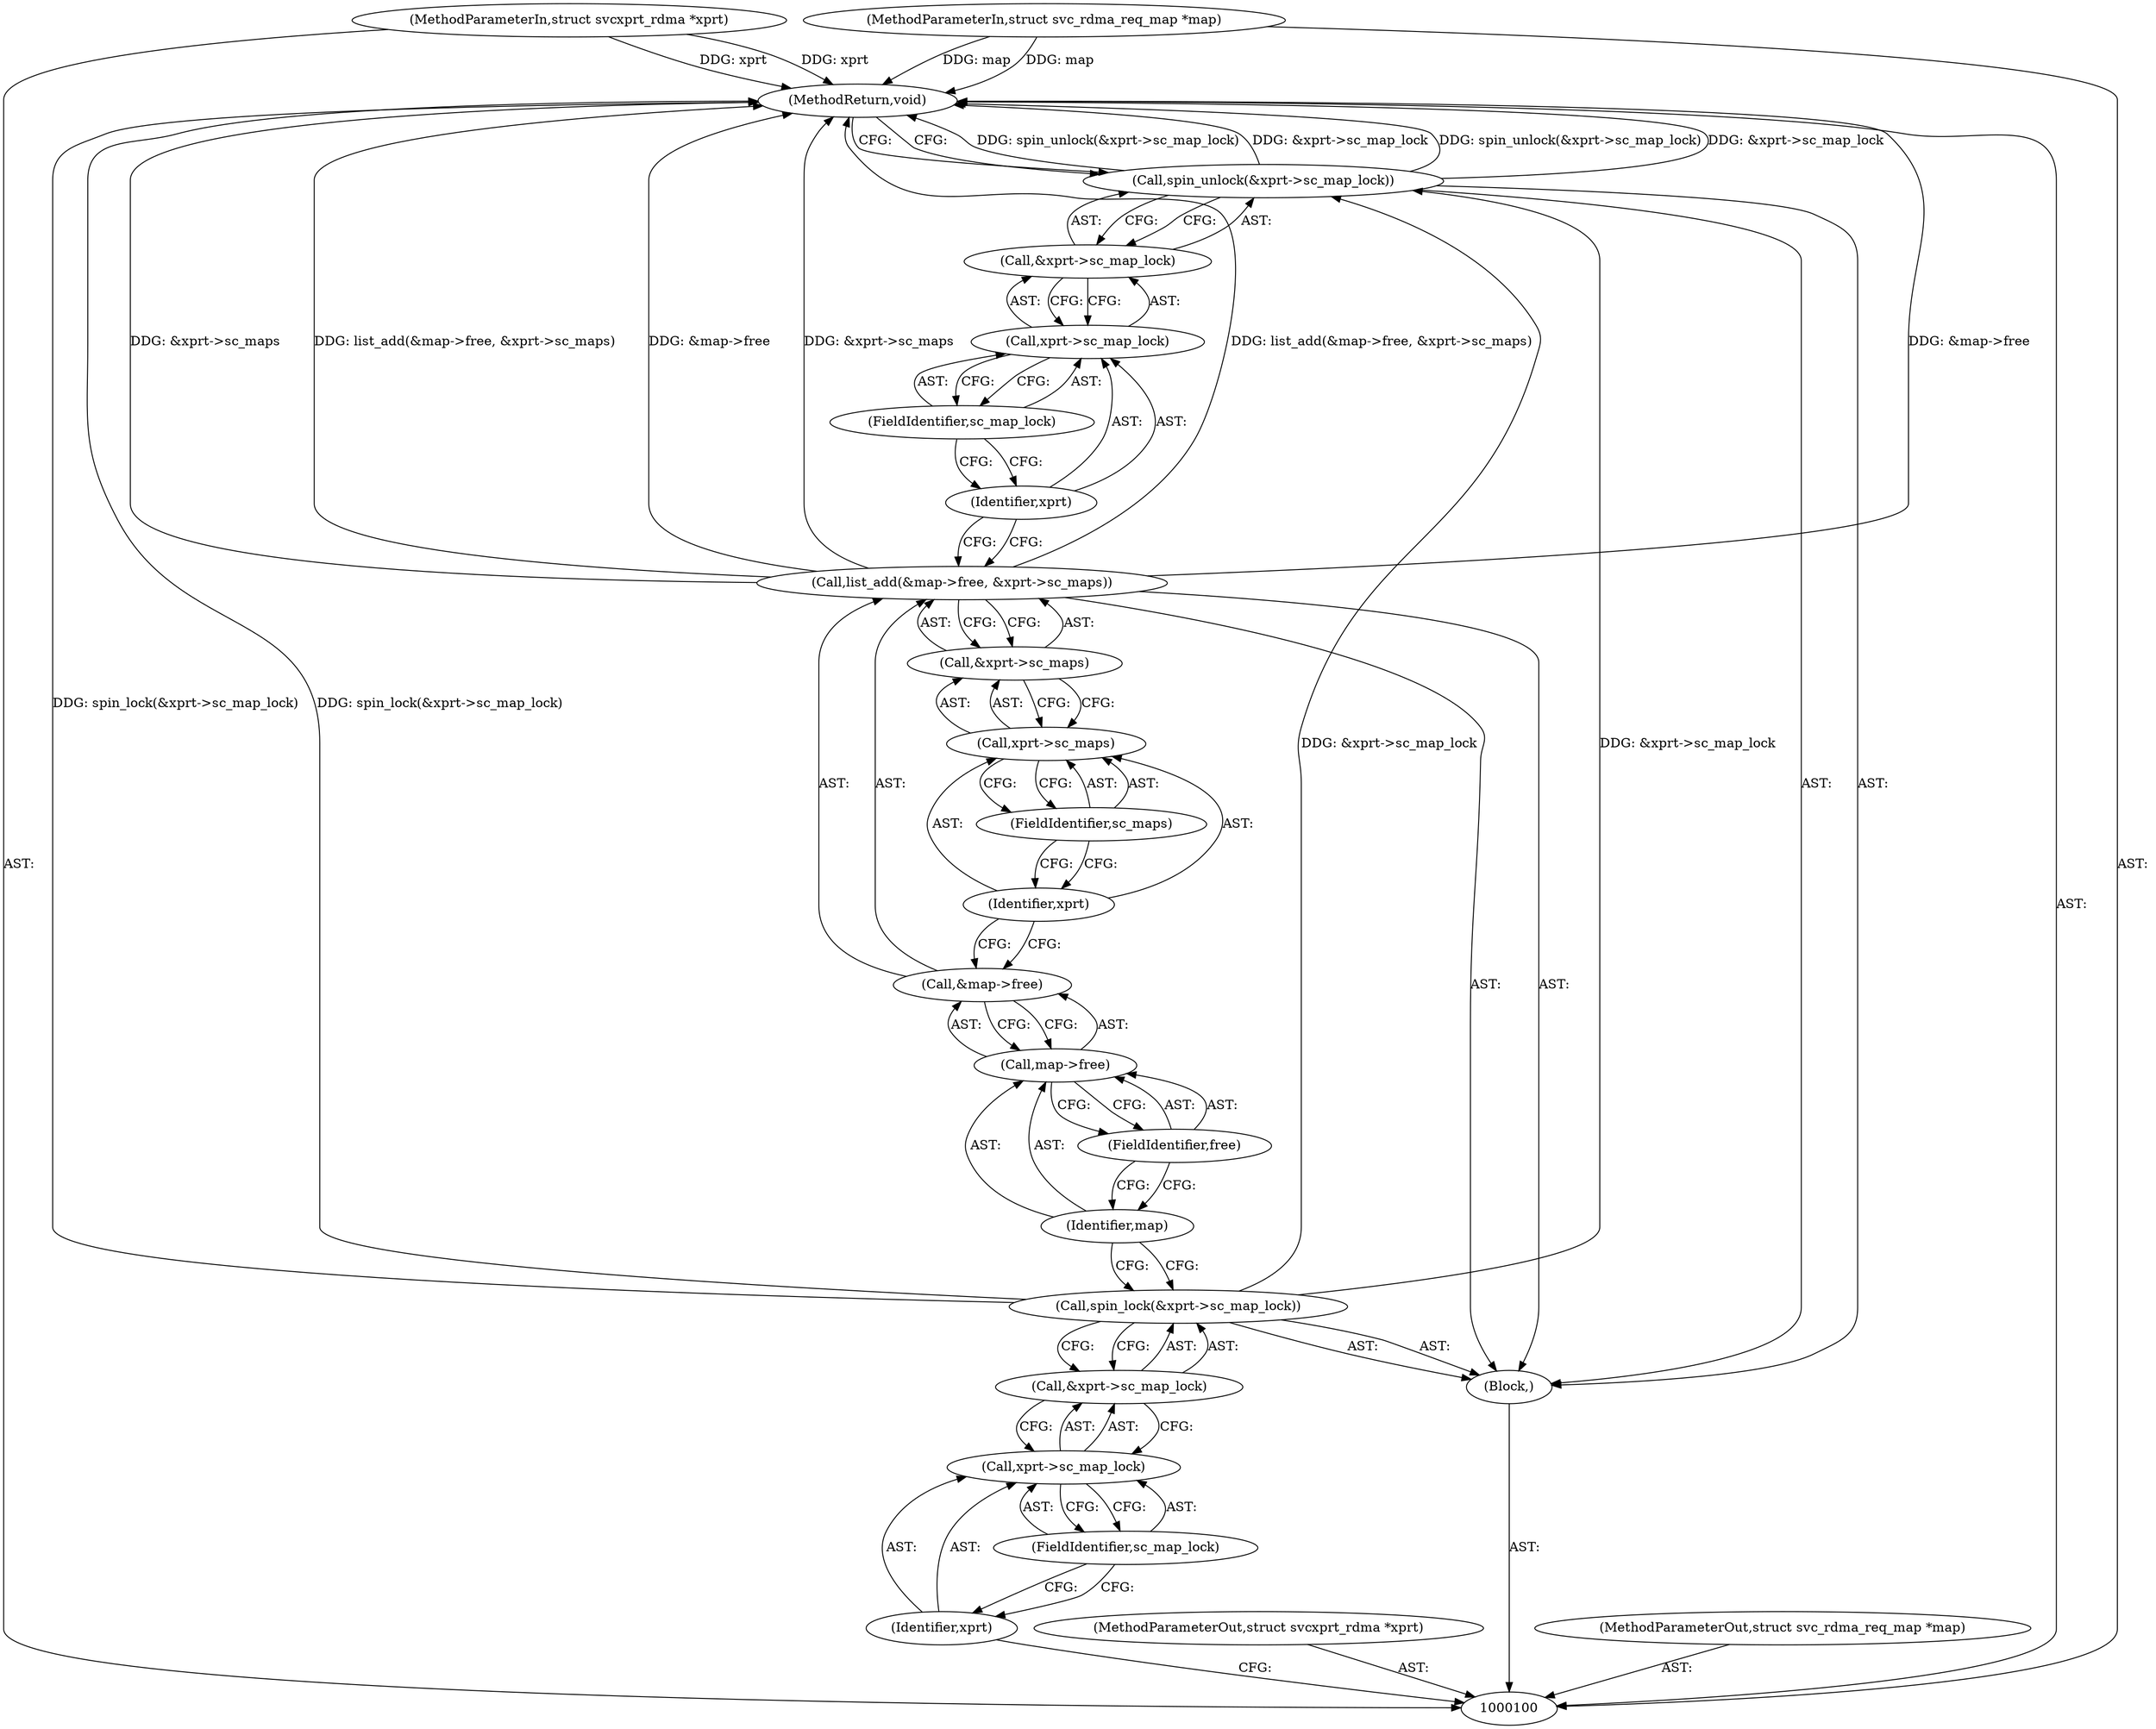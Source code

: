 digraph "1_linux_c70422f760c120480fee4de6c38804c72aa26bc1_48" {
"1000123" [label="(MethodReturn,void)"];
"1000101" [label="(MethodParameterIn,struct svcxprt_rdma *xprt)"];
"1000150" [label="(MethodParameterOut,struct svcxprt_rdma *xprt)"];
"1000102" [label="(MethodParameterIn,struct svc_rdma_req_map *map)"];
"1000151" [label="(MethodParameterOut,struct svc_rdma_req_map *map)"];
"1000103" [label="(Block,)"];
"1000104" [label="(Call,spin_lock(&xprt->sc_map_lock))"];
"1000105" [label="(Call,&xprt->sc_map_lock)"];
"1000106" [label="(Call,xprt->sc_map_lock)"];
"1000107" [label="(Identifier,xprt)"];
"1000108" [label="(FieldIdentifier,sc_map_lock)"];
"1000109" [label="(Call,list_add(&map->free, &xprt->sc_maps))"];
"1000110" [label="(Call,&map->free)"];
"1000111" [label="(Call,map->free)"];
"1000112" [label="(Identifier,map)"];
"1000113" [label="(FieldIdentifier,free)"];
"1000114" [label="(Call,&xprt->sc_maps)"];
"1000115" [label="(Call,xprt->sc_maps)"];
"1000116" [label="(Identifier,xprt)"];
"1000117" [label="(FieldIdentifier,sc_maps)"];
"1000118" [label="(Call,spin_unlock(&xprt->sc_map_lock))"];
"1000119" [label="(Call,&xprt->sc_map_lock)"];
"1000120" [label="(Call,xprt->sc_map_lock)"];
"1000121" [label="(Identifier,xprt)"];
"1000122" [label="(FieldIdentifier,sc_map_lock)"];
"1000123" -> "1000100"  [label="AST: "];
"1000123" -> "1000118"  [label="CFG: "];
"1000104" -> "1000123"  [label="DDG: spin_lock(&xprt->sc_map_lock)"];
"1000109" -> "1000123"  [label="DDG: &xprt->sc_maps"];
"1000109" -> "1000123"  [label="DDG: list_add(&map->free, &xprt->sc_maps)"];
"1000109" -> "1000123"  [label="DDG: &map->free"];
"1000118" -> "1000123"  [label="DDG: spin_unlock(&xprt->sc_map_lock)"];
"1000118" -> "1000123"  [label="DDG: &xprt->sc_map_lock"];
"1000102" -> "1000123"  [label="DDG: map"];
"1000101" -> "1000123"  [label="DDG: xprt"];
"1000101" -> "1000100"  [label="AST: "];
"1000101" -> "1000123"  [label="DDG: xprt"];
"1000150" -> "1000100"  [label="AST: "];
"1000102" -> "1000100"  [label="AST: "];
"1000102" -> "1000123"  [label="DDG: map"];
"1000151" -> "1000100"  [label="AST: "];
"1000103" -> "1000100"  [label="AST: "];
"1000104" -> "1000103"  [label="AST: "];
"1000109" -> "1000103"  [label="AST: "];
"1000118" -> "1000103"  [label="AST: "];
"1000104" -> "1000103"  [label="AST: "];
"1000104" -> "1000105"  [label="CFG: "];
"1000105" -> "1000104"  [label="AST: "];
"1000112" -> "1000104"  [label="CFG: "];
"1000104" -> "1000123"  [label="DDG: spin_lock(&xprt->sc_map_lock)"];
"1000104" -> "1000118"  [label="DDG: &xprt->sc_map_lock"];
"1000105" -> "1000104"  [label="AST: "];
"1000105" -> "1000106"  [label="CFG: "];
"1000106" -> "1000105"  [label="AST: "];
"1000104" -> "1000105"  [label="CFG: "];
"1000106" -> "1000105"  [label="AST: "];
"1000106" -> "1000108"  [label="CFG: "];
"1000107" -> "1000106"  [label="AST: "];
"1000108" -> "1000106"  [label="AST: "];
"1000105" -> "1000106"  [label="CFG: "];
"1000107" -> "1000106"  [label="AST: "];
"1000107" -> "1000100"  [label="CFG: "];
"1000108" -> "1000107"  [label="CFG: "];
"1000108" -> "1000106"  [label="AST: "];
"1000108" -> "1000107"  [label="CFG: "];
"1000106" -> "1000108"  [label="CFG: "];
"1000109" -> "1000103"  [label="AST: "];
"1000109" -> "1000114"  [label="CFG: "];
"1000110" -> "1000109"  [label="AST: "];
"1000114" -> "1000109"  [label="AST: "];
"1000121" -> "1000109"  [label="CFG: "];
"1000109" -> "1000123"  [label="DDG: &xprt->sc_maps"];
"1000109" -> "1000123"  [label="DDG: list_add(&map->free, &xprt->sc_maps)"];
"1000109" -> "1000123"  [label="DDG: &map->free"];
"1000110" -> "1000109"  [label="AST: "];
"1000110" -> "1000111"  [label="CFG: "];
"1000111" -> "1000110"  [label="AST: "];
"1000116" -> "1000110"  [label="CFG: "];
"1000111" -> "1000110"  [label="AST: "];
"1000111" -> "1000113"  [label="CFG: "];
"1000112" -> "1000111"  [label="AST: "];
"1000113" -> "1000111"  [label="AST: "];
"1000110" -> "1000111"  [label="CFG: "];
"1000112" -> "1000111"  [label="AST: "];
"1000112" -> "1000104"  [label="CFG: "];
"1000113" -> "1000112"  [label="CFG: "];
"1000113" -> "1000111"  [label="AST: "];
"1000113" -> "1000112"  [label="CFG: "];
"1000111" -> "1000113"  [label="CFG: "];
"1000114" -> "1000109"  [label="AST: "];
"1000114" -> "1000115"  [label="CFG: "];
"1000115" -> "1000114"  [label="AST: "];
"1000109" -> "1000114"  [label="CFG: "];
"1000115" -> "1000114"  [label="AST: "];
"1000115" -> "1000117"  [label="CFG: "];
"1000116" -> "1000115"  [label="AST: "];
"1000117" -> "1000115"  [label="AST: "];
"1000114" -> "1000115"  [label="CFG: "];
"1000116" -> "1000115"  [label="AST: "];
"1000116" -> "1000110"  [label="CFG: "];
"1000117" -> "1000116"  [label="CFG: "];
"1000117" -> "1000115"  [label="AST: "];
"1000117" -> "1000116"  [label="CFG: "];
"1000115" -> "1000117"  [label="CFG: "];
"1000118" -> "1000103"  [label="AST: "];
"1000118" -> "1000119"  [label="CFG: "];
"1000119" -> "1000118"  [label="AST: "];
"1000123" -> "1000118"  [label="CFG: "];
"1000118" -> "1000123"  [label="DDG: spin_unlock(&xprt->sc_map_lock)"];
"1000118" -> "1000123"  [label="DDG: &xprt->sc_map_lock"];
"1000104" -> "1000118"  [label="DDG: &xprt->sc_map_lock"];
"1000119" -> "1000118"  [label="AST: "];
"1000119" -> "1000120"  [label="CFG: "];
"1000120" -> "1000119"  [label="AST: "];
"1000118" -> "1000119"  [label="CFG: "];
"1000120" -> "1000119"  [label="AST: "];
"1000120" -> "1000122"  [label="CFG: "];
"1000121" -> "1000120"  [label="AST: "];
"1000122" -> "1000120"  [label="AST: "];
"1000119" -> "1000120"  [label="CFG: "];
"1000121" -> "1000120"  [label="AST: "];
"1000121" -> "1000109"  [label="CFG: "];
"1000122" -> "1000121"  [label="CFG: "];
"1000122" -> "1000120"  [label="AST: "];
"1000122" -> "1000121"  [label="CFG: "];
"1000120" -> "1000122"  [label="CFG: "];
}
